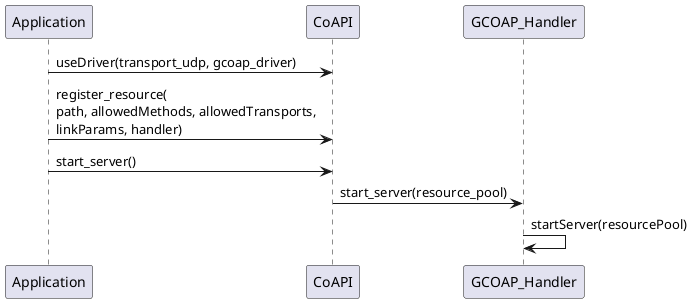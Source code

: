 @startuml
Application -> CoAPI: useDriver(transport_udp, gcoap_driver)

Application -> CoAPI: register_resource(\npath, allowedMethods, allowedTransports,\nlinkParams, handler)

Application -> CoAPI: start_server()

CoAPI -> GCOAP_Handler: start_server(resource_pool)

GCOAP_Handler -> GCOAP_Handler: startServer(resourcePool)

@enduml